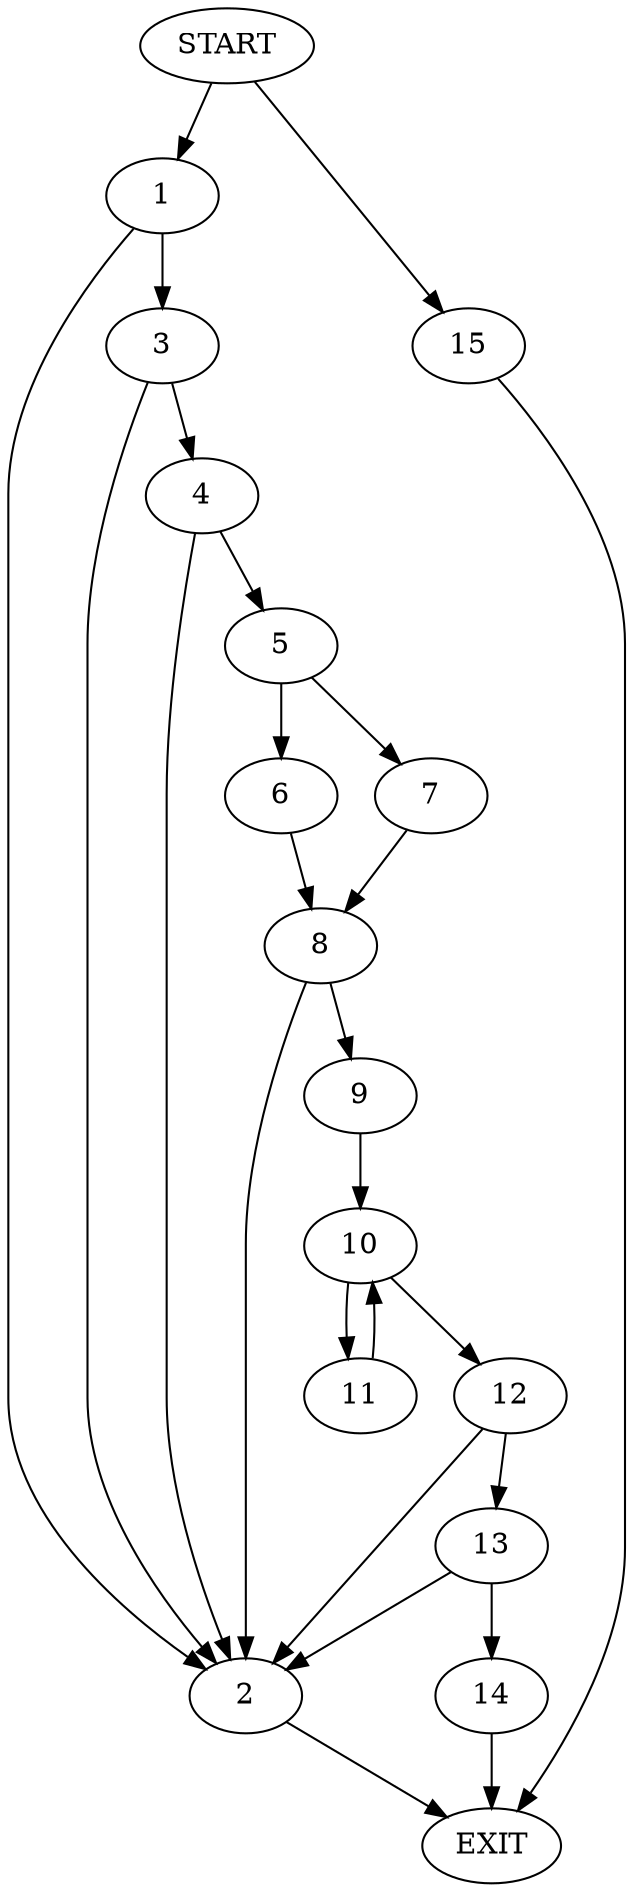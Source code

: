 digraph {
0 [label="START"]
16 [label="EXIT"]
0 -> 1
1 -> 2
1 -> 3
2 -> 16
3 -> 2
3 -> 4
4 -> 2
4 -> 5
5 -> 6
5 -> 7
7 -> 8
6 -> 8
8 -> 9
8 -> 2
9 -> 10
10 -> 11
10 -> 12
11 -> 10
12 -> 2
12 -> 13
13 -> 14
13 -> 2
14 -> 16
0 -> 15
15 -> 16
}
